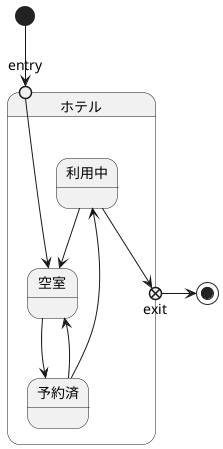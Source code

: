 @startuml

state ホテル{
state entry <<entryPoint>>
state exit <<exitPoint>>
entry -> 空室
空室-down-> 予約済
予約済-up-> 利用中
予約済-->空室
利用中-->空室
利用中-right-> exit
} 
[*] --> entry
exit -> [*]







@enduml